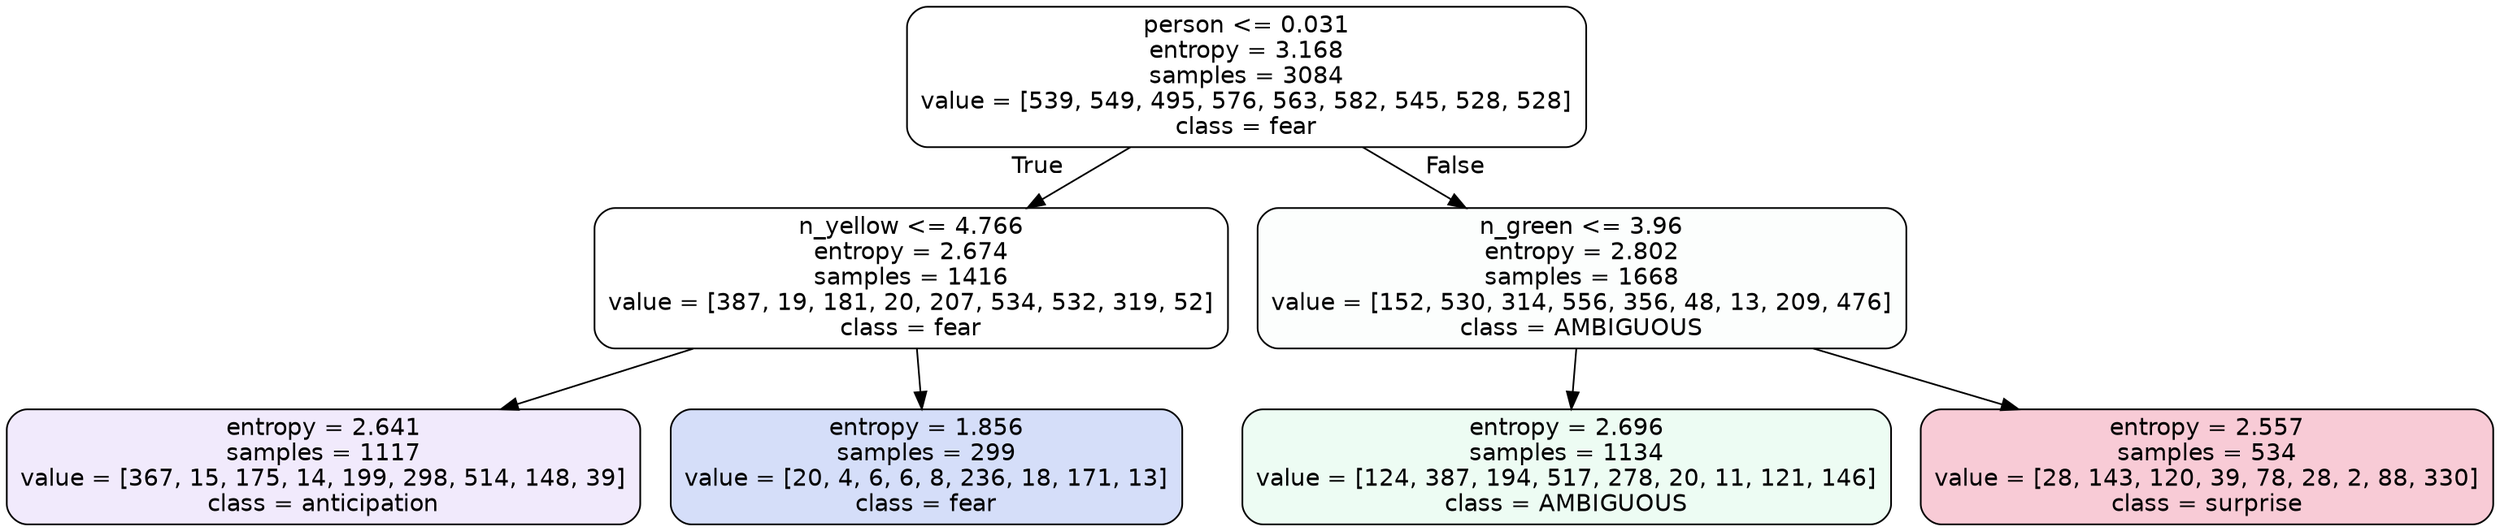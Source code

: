 digraph Tree {
node [shape=box, style="filled, rounded", color="black", fontname=helvetica] ;
edge [fontname=helvetica] ;
0 [label="person <= 0.031\nentropy = 3.168\nsamples = 3084\nvalue = [539, 549, 495, 576, 563, 582, 545, 528, 528]\nclass = fear", fillcolor="#3964e500"] ;
1 [label="n_yellow <= 4.766\nentropy = 2.674\nsamples = 1416\nvalue = [387, 19, 181, 20, 207, 534, 532, 319, 52]\nclass = fear", fillcolor="#3964e500"] ;
0 -> 1 [labeldistance=2.5, labelangle=45, headlabel="True"] ;
2 [label="entropy = 2.641\nsamples = 1117\nvalue = [367, 15, 175, 14, 199, 298, 514, 148, 39]\nclass = anticipation", fillcolor="#8139e51b"] ;
1 -> 2 ;
3 [label="entropy = 1.856\nsamples = 299\nvalue = [20, 4, 6, 6, 8, 236, 18, 171, 13]\nclass = fear", fillcolor="#3964e535"] ;
1 -> 3 ;
4 [label="n_green <= 3.96\nentropy = 2.802\nsamples = 1668\nvalue = [152, 530, 314, 556, 356, 48, 13, 209, 476]\nclass = AMBIGUOUS", fillcolor="#39e58103"] ;
0 -> 4 [labeldistance=2.5, labelangle=-45, headlabel="False"] ;
5 [label="entropy = 2.696\nsamples = 1134\nvalue = [124, 387, 194, 517, 278, 20, 11, 121, 146]\nclass = AMBIGUOUS", fillcolor="#39e58117"] ;
4 -> 5 ;
6 [label="entropy = 2.557\nsamples = 534\nvalue = [28, 143, 120, 39, 78, 28, 2, 88, 330]\nclass = surprise", fillcolor="#e5396443"] ;
4 -> 6 ;
}